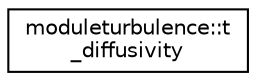 digraph "Graphical Class Hierarchy"
{
 // LATEX_PDF_SIZE
  edge [fontname="Helvetica",fontsize="10",labelfontname="Helvetica",labelfontsize="10"];
  node [fontname="Helvetica",fontsize="10",shape=record];
  rankdir="LR";
  Node0 [label="moduleturbulence::t\l_diffusivity",height=0.2,width=0.4,color="black", fillcolor="white", style="filled",URL="$structmoduleturbulence_1_1t__diffusivity.html",tooltip=" "];
}
